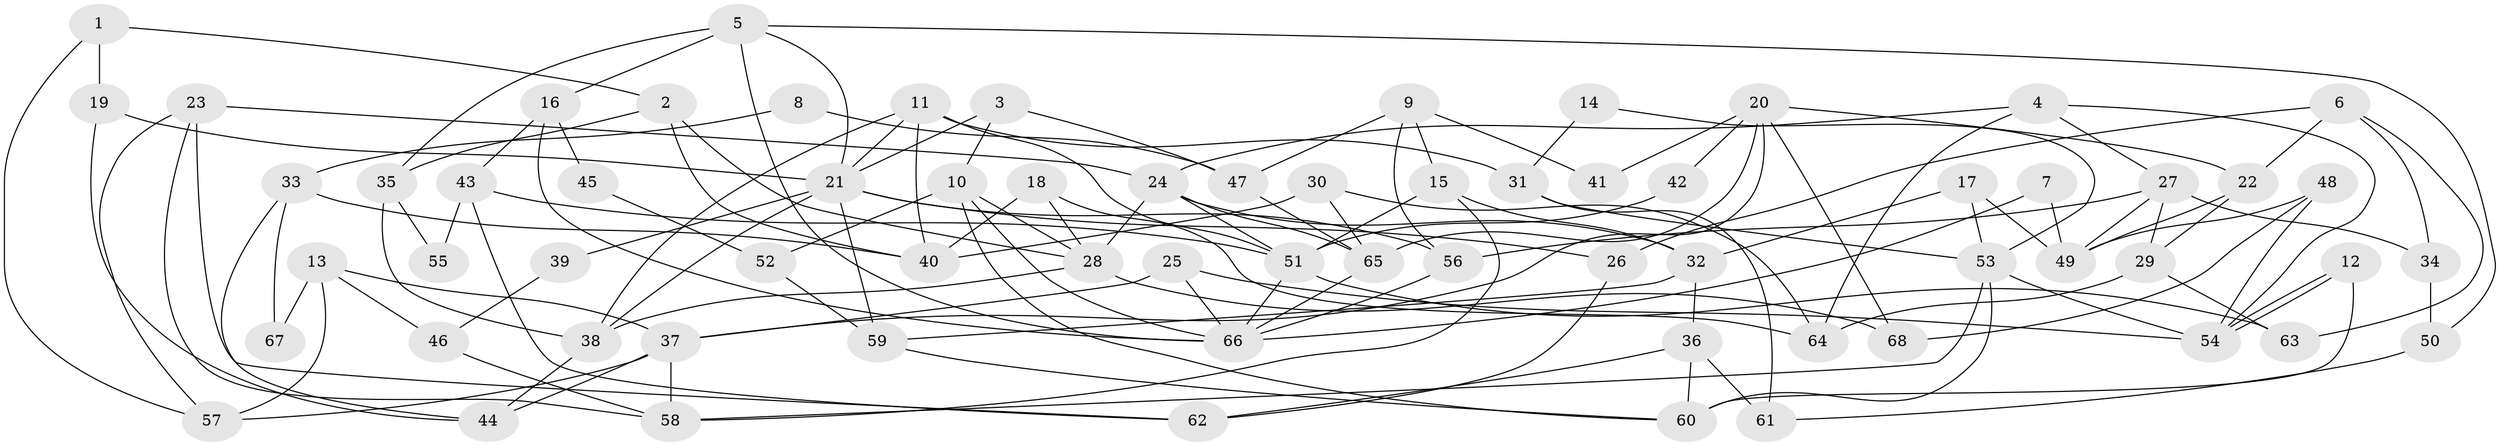 // coarse degree distribution, {9: 0.10714285714285714, 4: 0.39285714285714285, 15: 0.03571428571428571, 7: 0.03571428571428571, 11: 0.03571428571428571, 13: 0.03571428571428571, 5: 0.07142857142857142, 2: 0.21428571428571427, 3: 0.03571428571428571, 6: 0.03571428571428571}
// Generated by graph-tools (version 1.1) at 2025/51/03/04/25 22:51:12]
// undirected, 68 vertices, 136 edges
graph export_dot {
  node [color=gray90,style=filled];
  1;
  2;
  3;
  4;
  5;
  6;
  7;
  8;
  9;
  10;
  11;
  12;
  13;
  14;
  15;
  16;
  17;
  18;
  19;
  20;
  21;
  22;
  23;
  24;
  25;
  26;
  27;
  28;
  29;
  30;
  31;
  32;
  33;
  34;
  35;
  36;
  37;
  38;
  39;
  40;
  41;
  42;
  43;
  44;
  45;
  46;
  47;
  48;
  49;
  50;
  51;
  52;
  53;
  54;
  55;
  56;
  57;
  58;
  59;
  60;
  61;
  62;
  63;
  64;
  65;
  66;
  67;
  68;
  1 -- 19;
  1 -- 2;
  1 -- 57;
  2 -- 28;
  2 -- 35;
  2 -- 40;
  3 -- 47;
  3 -- 21;
  3 -- 10;
  4 -- 24;
  4 -- 54;
  4 -- 27;
  4 -- 64;
  5 -- 21;
  5 -- 16;
  5 -- 35;
  5 -- 50;
  5 -- 66;
  6 -- 63;
  6 -- 22;
  6 -- 26;
  6 -- 34;
  7 -- 49;
  7 -- 66;
  8 -- 33;
  8 -- 47;
  9 -- 15;
  9 -- 56;
  9 -- 41;
  9 -- 47;
  10 -- 60;
  10 -- 28;
  10 -- 52;
  10 -- 66;
  11 -- 21;
  11 -- 40;
  11 -- 31;
  11 -- 38;
  11 -- 51;
  12 -- 54;
  12 -- 54;
  12 -- 60;
  13 -- 37;
  13 -- 57;
  13 -- 46;
  13 -- 67;
  14 -- 31;
  14 -- 53;
  15 -- 32;
  15 -- 51;
  15 -- 58;
  16 -- 43;
  16 -- 66;
  16 -- 45;
  17 -- 49;
  17 -- 32;
  17 -- 53;
  18 -- 64;
  18 -- 28;
  18 -- 40;
  19 -- 21;
  19 -- 44;
  20 -- 37;
  20 -- 65;
  20 -- 22;
  20 -- 41;
  20 -- 42;
  20 -- 68;
  21 -- 26;
  21 -- 56;
  21 -- 38;
  21 -- 39;
  21 -- 59;
  22 -- 49;
  22 -- 29;
  23 -- 24;
  23 -- 58;
  23 -- 57;
  23 -- 62;
  24 -- 28;
  24 -- 51;
  24 -- 32;
  24 -- 65;
  25 -- 66;
  25 -- 54;
  25 -- 37;
  26 -- 62;
  27 -- 29;
  27 -- 34;
  27 -- 49;
  27 -- 56;
  28 -- 38;
  28 -- 68;
  29 -- 64;
  29 -- 63;
  30 -- 40;
  30 -- 65;
  30 -- 64;
  31 -- 53;
  31 -- 61;
  32 -- 36;
  32 -- 59;
  33 -- 40;
  33 -- 44;
  33 -- 67;
  34 -- 50;
  35 -- 38;
  35 -- 55;
  36 -- 61;
  36 -- 60;
  36 -- 62;
  37 -- 57;
  37 -- 44;
  37 -- 58;
  38 -- 44;
  39 -- 46;
  42 -- 51;
  43 -- 51;
  43 -- 62;
  43 -- 55;
  45 -- 52;
  46 -- 58;
  47 -- 65;
  48 -- 68;
  48 -- 54;
  48 -- 49;
  50 -- 61;
  51 -- 66;
  51 -- 63;
  52 -- 59;
  53 -- 58;
  53 -- 54;
  53 -- 60;
  56 -- 66;
  59 -- 60;
  65 -- 66;
}

